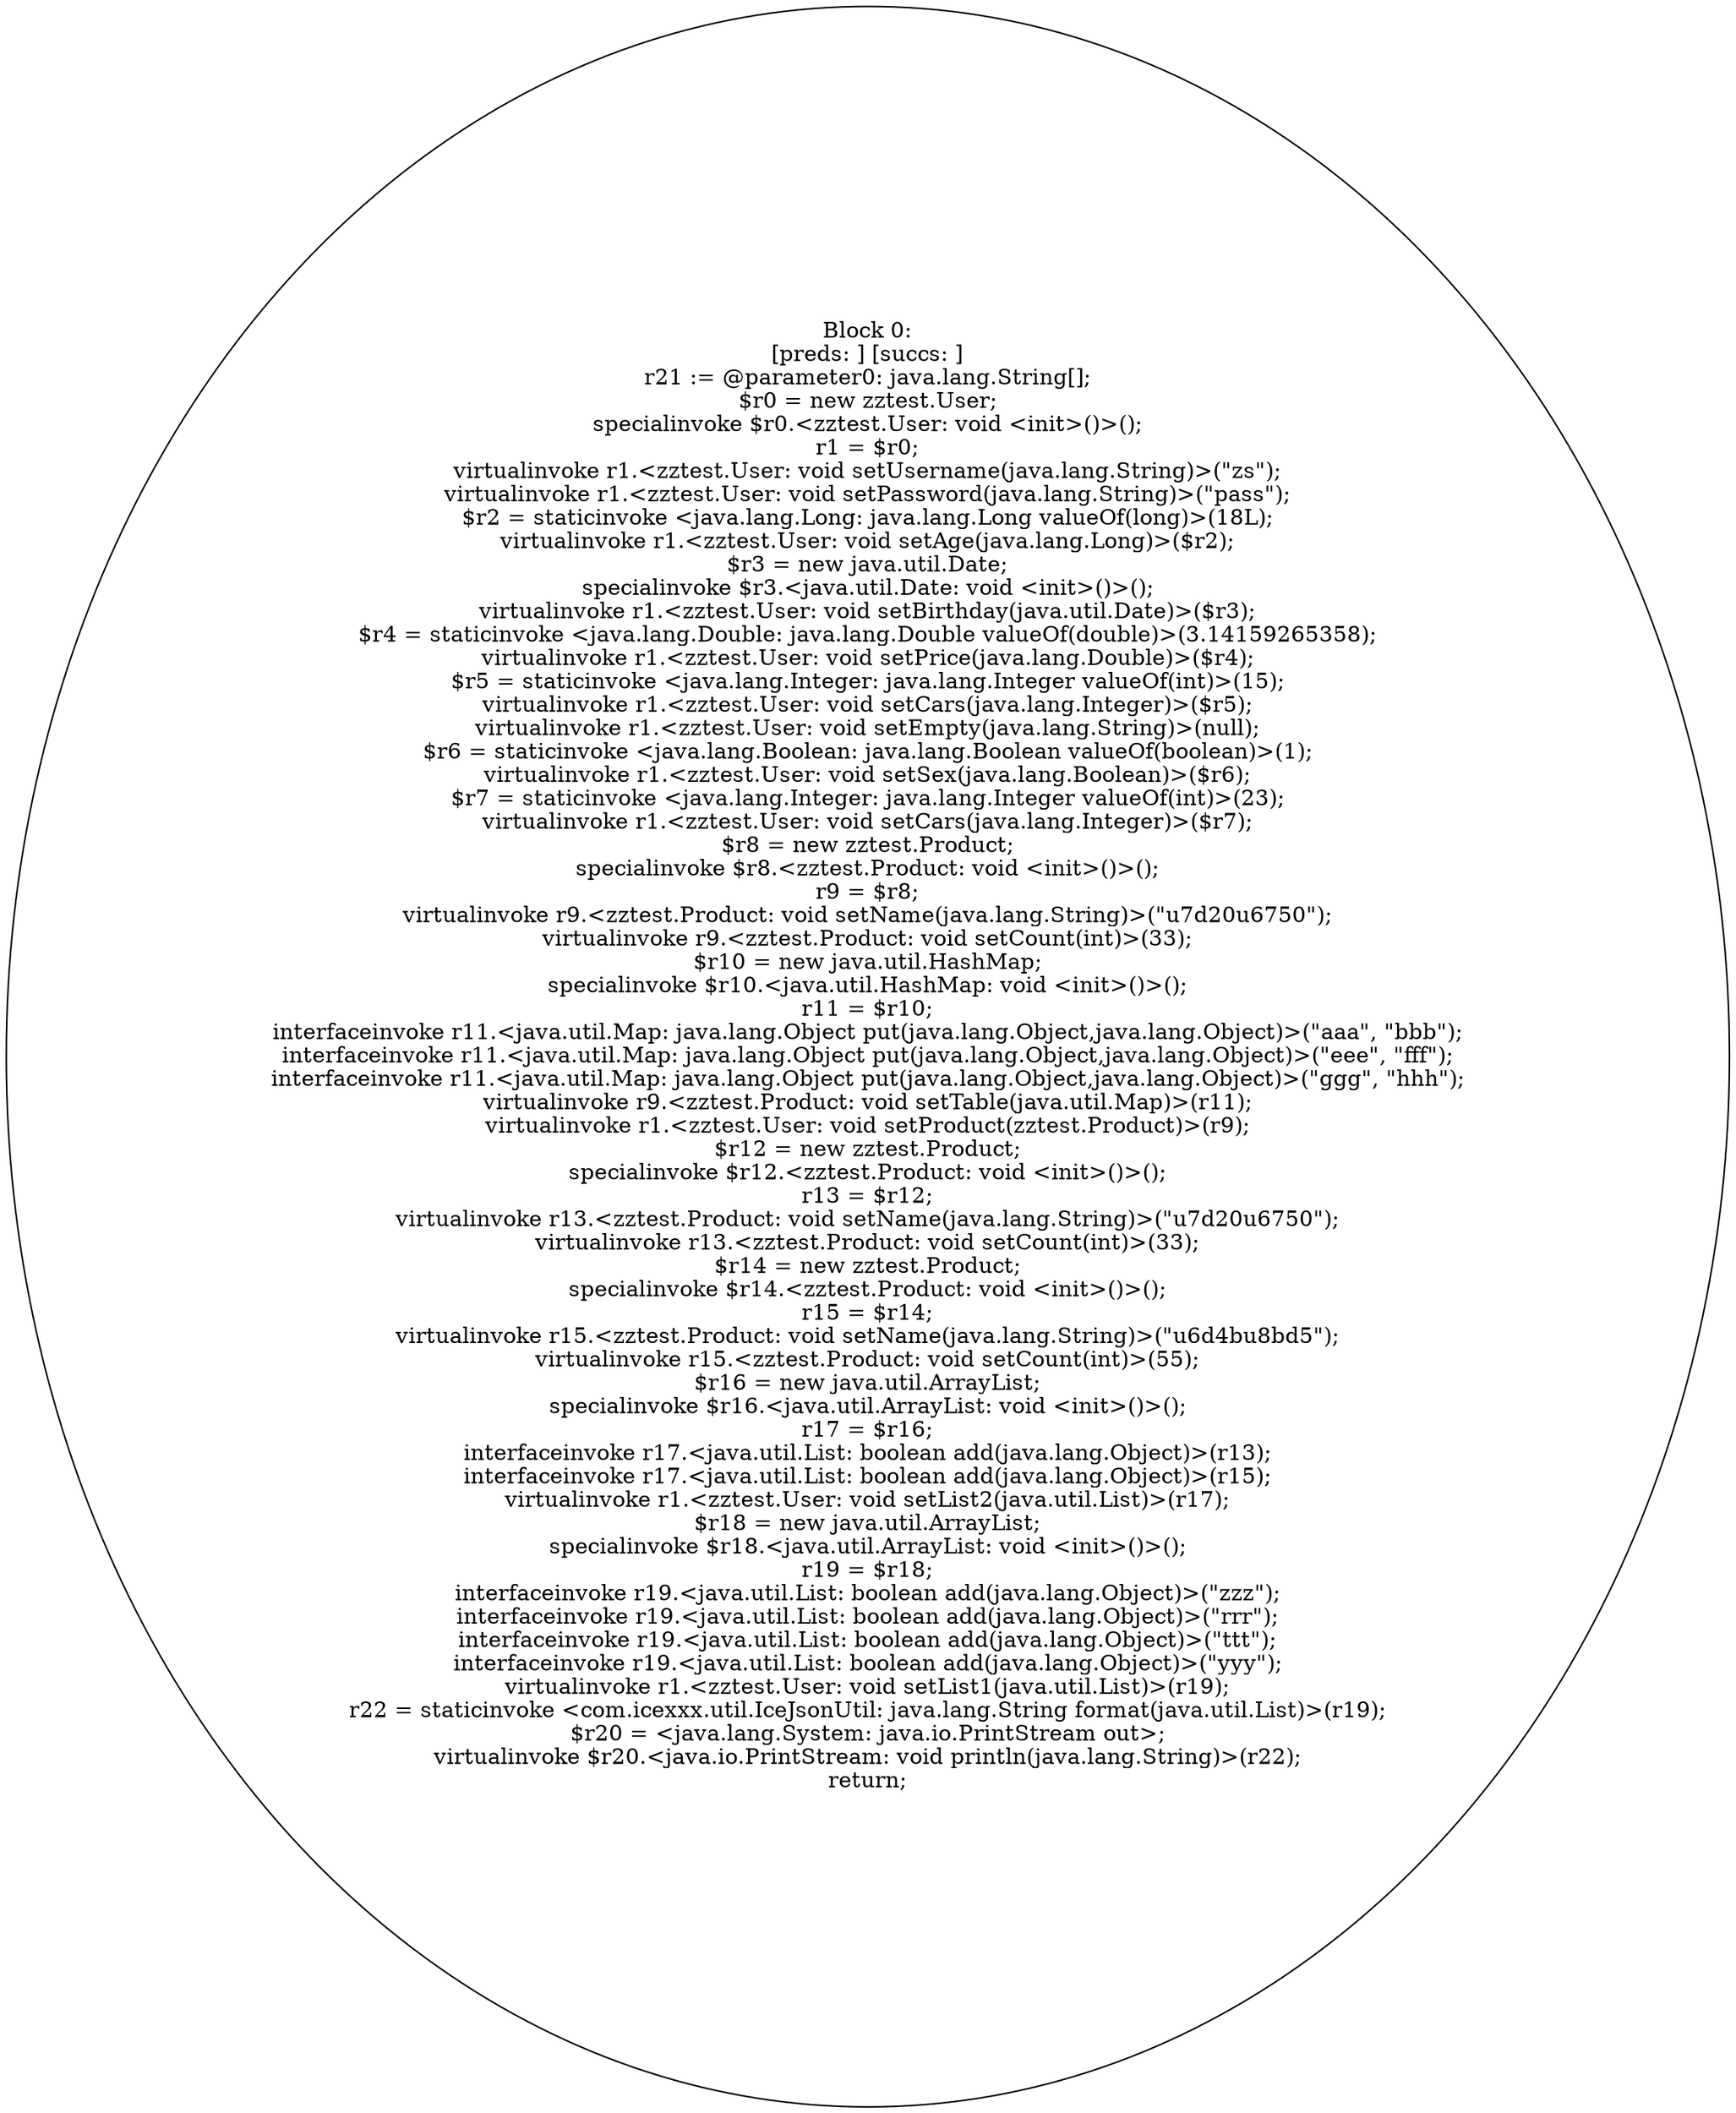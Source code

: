 digraph "unitGraph" {
    "Block 0:
[preds: ] [succs: ]
r21 := @parameter0: java.lang.String[];
$r0 = new zztest.User;
specialinvoke $r0.<zztest.User: void <init>()>();
r1 = $r0;
virtualinvoke r1.<zztest.User: void setUsername(java.lang.String)>(\"zs\");
virtualinvoke r1.<zztest.User: void setPassword(java.lang.String)>(\"pass\");
$r2 = staticinvoke <java.lang.Long: java.lang.Long valueOf(long)>(18L);
virtualinvoke r1.<zztest.User: void setAge(java.lang.Long)>($r2);
$r3 = new java.util.Date;
specialinvoke $r3.<java.util.Date: void <init>()>();
virtualinvoke r1.<zztest.User: void setBirthday(java.util.Date)>($r3);
$r4 = staticinvoke <java.lang.Double: java.lang.Double valueOf(double)>(3.14159265358);
virtualinvoke r1.<zztest.User: void setPrice(java.lang.Double)>($r4);
$r5 = staticinvoke <java.lang.Integer: java.lang.Integer valueOf(int)>(15);
virtualinvoke r1.<zztest.User: void setCars(java.lang.Integer)>($r5);
virtualinvoke r1.<zztest.User: void setEmpty(java.lang.String)>(null);
$r6 = staticinvoke <java.lang.Boolean: java.lang.Boolean valueOf(boolean)>(1);
virtualinvoke r1.<zztest.User: void setSex(java.lang.Boolean)>($r6);
$r7 = staticinvoke <java.lang.Integer: java.lang.Integer valueOf(int)>(23);
virtualinvoke r1.<zztest.User: void setCars(java.lang.Integer)>($r7);
$r8 = new zztest.Product;
specialinvoke $r8.<zztest.Product: void <init>()>();
r9 = $r8;
virtualinvoke r9.<zztest.Product: void setName(java.lang.String)>(\"\u7d20\u6750\");
virtualinvoke r9.<zztest.Product: void setCount(int)>(33);
$r10 = new java.util.HashMap;
specialinvoke $r10.<java.util.HashMap: void <init>()>();
r11 = $r10;
interfaceinvoke r11.<java.util.Map: java.lang.Object put(java.lang.Object,java.lang.Object)>(\"aaa\", \"bbb\");
interfaceinvoke r11.<java.util.Map: java.lang.Object put(java.lang.Object,java.lang.Object)>(\"eee\", \"fff\");
interfaceinvoke r11.<java.util.Map: java.lang.Object put(java.lang.Object,java.lang.Object)>(\"ggg\", \"hhh\");
virtualinvoke r9.<zztest.Product: void setTable(java.util.Map)>(r11);
virtualinvoke r1.<zztest.User: void setProduct(zztest.Product)>(r9);
$r12 = new zztest.Product;
specialinvoke $r12.<zztest.Product: void <init>()>();
r13 = $r12;
virtualinvoke r13.<zztest.Product: void setName(java.lang.String)>(\"\u7d20\u6750\");
virtualinvoke r13.<zztest.Product: void setCount(int)>(33);
$r14 = new zztest.Product;
specialinvoke $r14.<zztest.Product: void <init>()>();
r15 = $r14;
virtualinvoke r15.<zztest.Product: void setName(java.lang.String)>(\"\u6d4b\u8bd5\");
virtualinvoke r15.<zztest.Product: void setCount(int)>(55);
$r16 = new java.util.ArrayList;
specialinvoke $r16.<java.util.ArrayList: void <init>()>();
r17 = $r16;
interfaceinvoke r17.<java.util.List: boolean add(java.lang.Object)>(r13);
interfaceinvoke r17.<java.util.List: boolean add(java.lang.Object)>(r15);
virtualinvoke r1.<zztest.User: void setList2(java.util.List)>(r17);
$r18 = new java.util.ArrayList;
specialinvoke $r18.<java.util.ArrayList: void <init>()>();
r19 = $r18;
interfaceinvoke r19.<java.util.List: boolean add(java.lang.Object)>(\"zzz\");
interfaceinvoke r19.<java.util.List: boolean add(java.lang.Object)>(\"rrr\");
interfaceinvoke r19.<java.util.List: boolean add(java.lang.Object)>(\"ttt\");
interfaceinvoke r19.<java.util.List: boolean add(java.lang.Object)>(\"yyy\");
virtualinvoke r1.<zztest.User: void setList1(java.util.List)>(r19);
r22 = staticinvoke <com.icexxx.util.IceJsonUtil: java.lang.String format(java.util.List)>(r19);
$r20 = <java.lang.System: java.io.PrintStream out>;
virtualinvoke $r20.<java.io.PrintStream: void println(java.lang.String)>(r22);
return;
"
}
